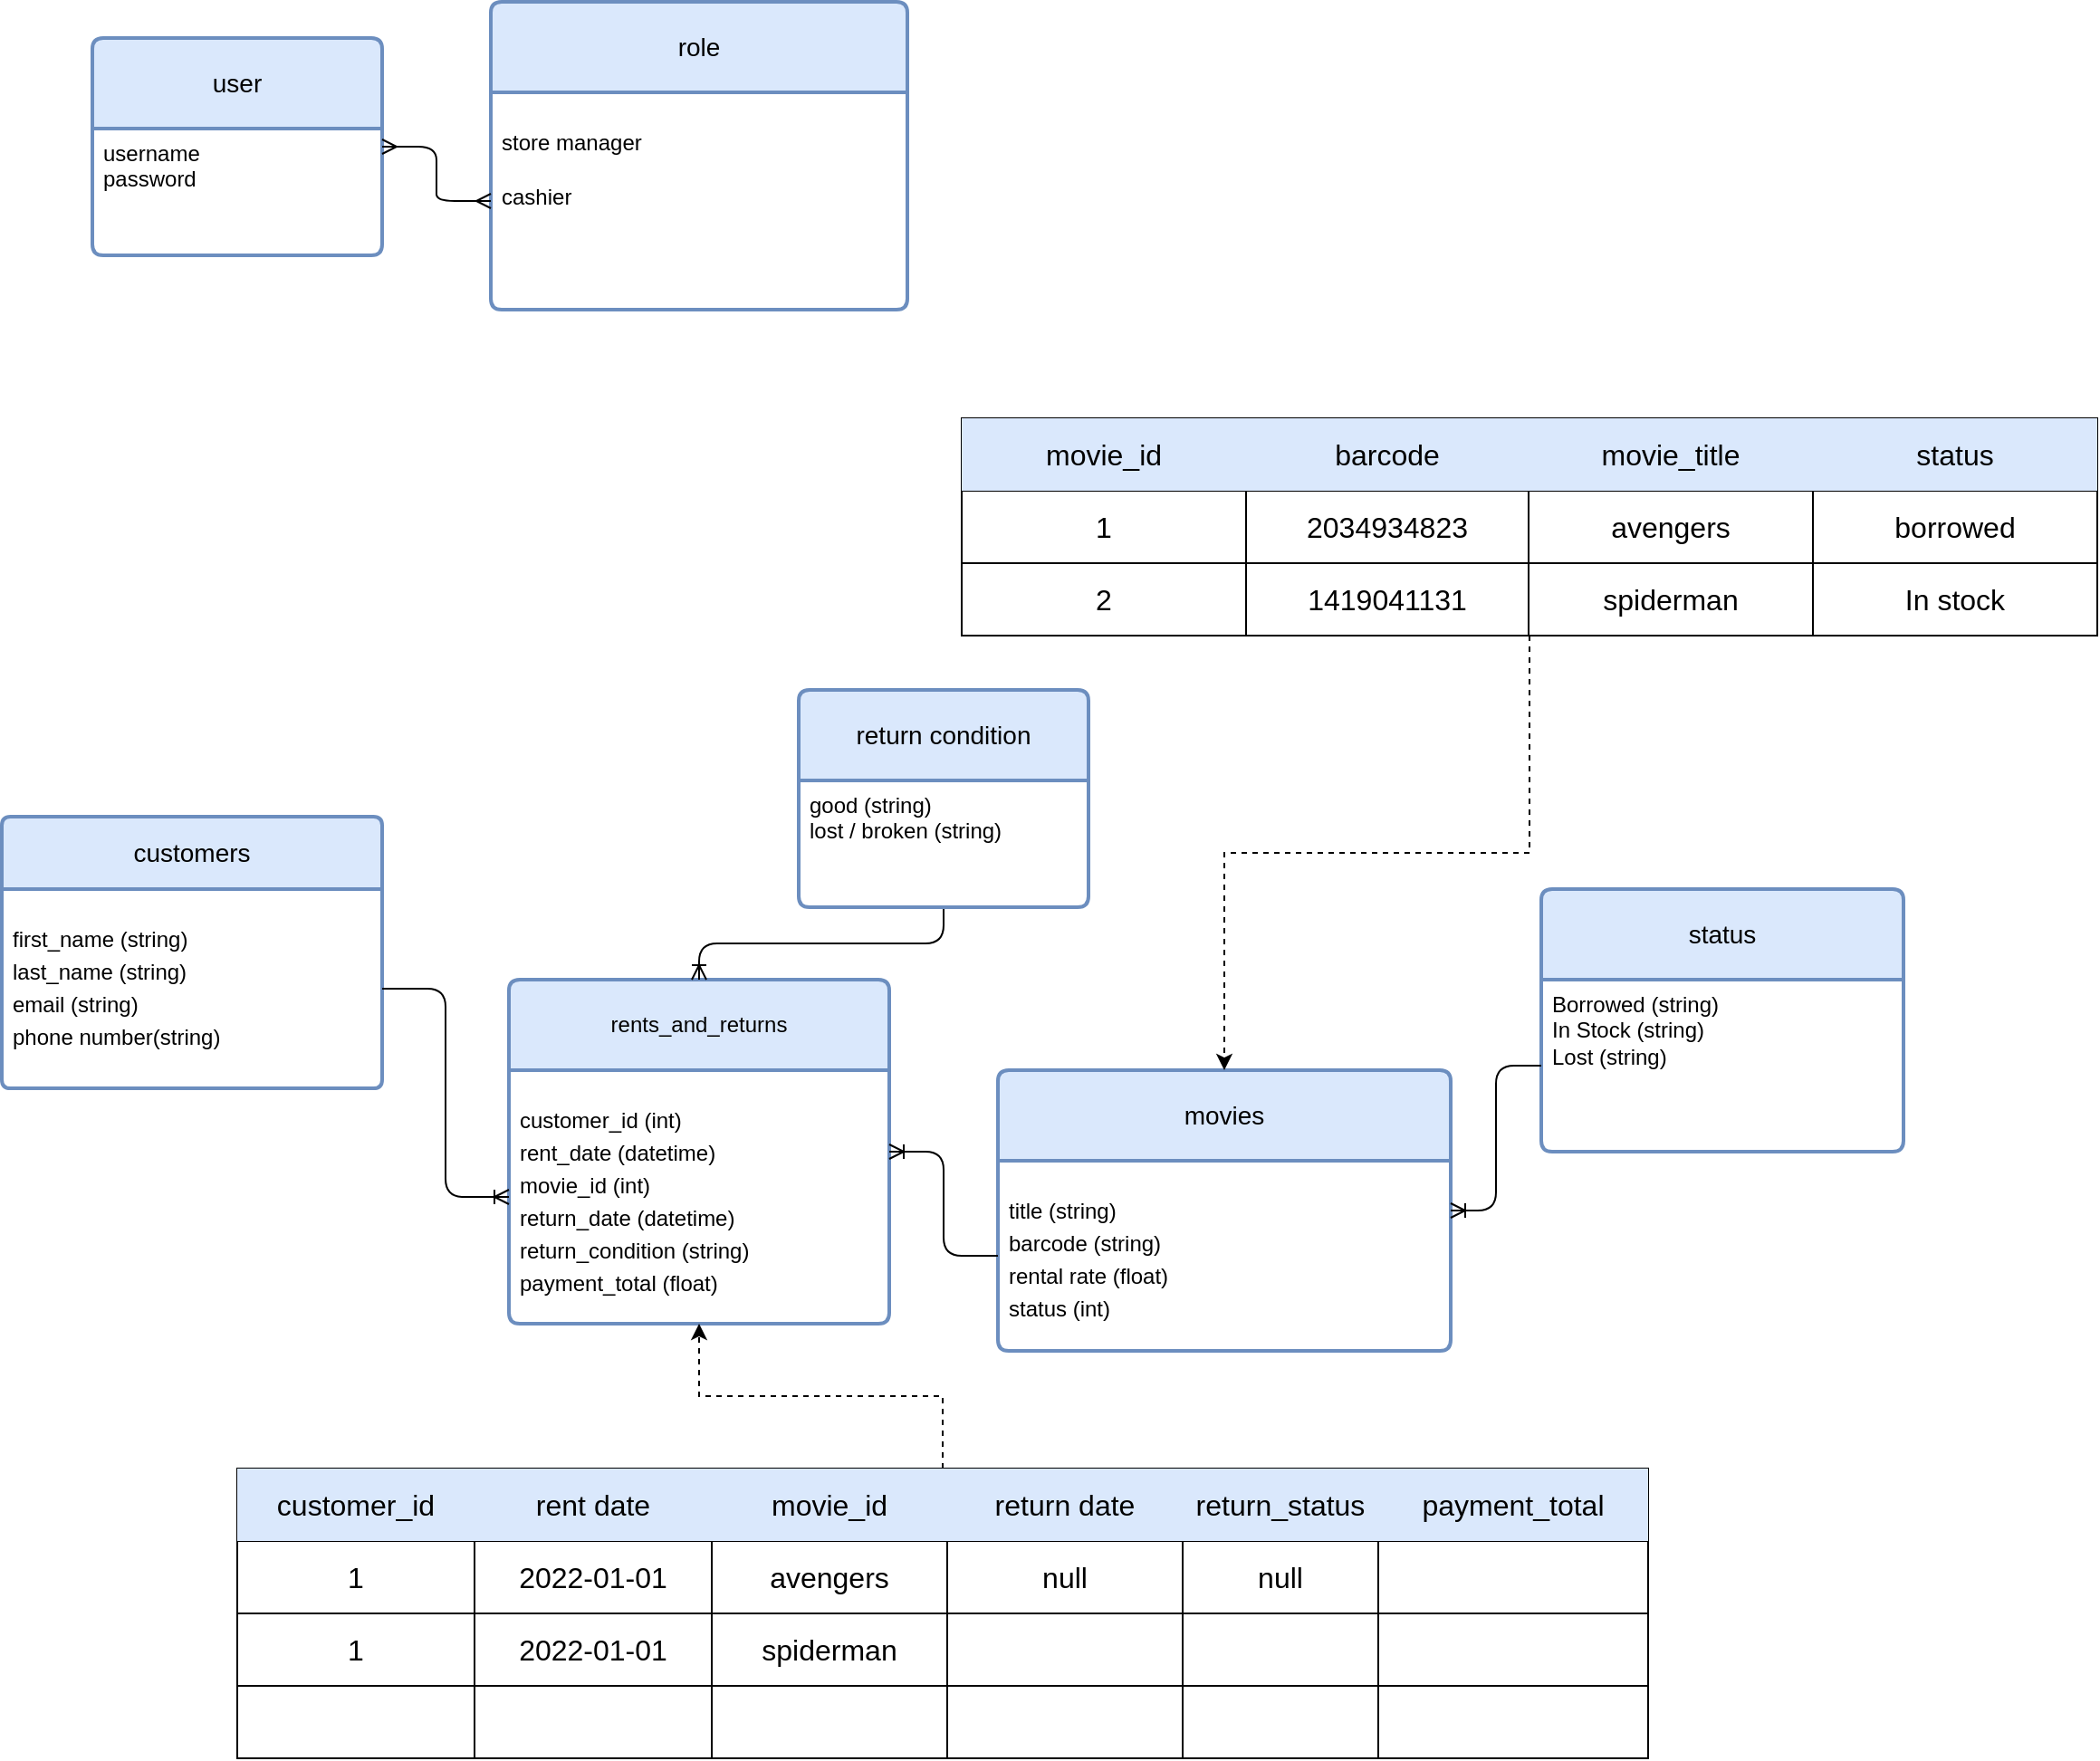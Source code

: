 <mxfile version="21.6.2" type="device">
  <diagram name="Page-1" id="3i1SDCI4W09_QjUlZ8de">
    <mxGraphModel dx="880" dy="1673" grid="1" gridSize="10" guides="1" tooltips="1" connect="1" arrows="1" fold="1" page="1" pageScale="1" pageWidth="850" pageHeight="1100" math="0" shadow="0">
      <root>
        <mxCell id="0" />
        <mxCell id="1" parent="0" />
        <mxCell id="THKjsJCMU6tkK0E9uJG1-2" value="customers" style="swimlane;childLayout=stackLayout;horizontal=1;startSize=40;horizontalStack=0;rounded=1;fontSize=14;fontStyle=0;strokeWidth=2;resizeParent=0;resizeLast=1;shadow=0;dashed=0;align=center;arcSize=4;whiteSpace=wrap;html=1;labelBackgroundColor=none;fillColor=#dae8fc;strokeColor=#6c8ebf;" parent="1" vertex="1">
          <mxGeometry x="70" y="20" width="210" height="150" as="geometry" />
        </mxCell>
        <mxCell id="THKjsJCMU6tkK0E9uJG1-3" value="&lt;p style=&quot;line-height: 150%;&quot;&gt;first_name (string)&lt;br&gt;last_name (string)&lt;br&gt;email (string)&lt;br&gt;phone number(string)&lt;/p&gt;" style="align=left;strokeColor=none;fillColor=none;spacingLeft=4;fontSize=12;verticalAlign=top;resizable=0;rotatable=0;part=1;html=1;labelBackgroundColor=none;" parent="THKjsJCMU6tkK0E9uJG1-2" vertex="1">
          <mxGeometry y="40" width="210" height="110" as="geometry" />
        </mxCell>
        <mxCell id="THKjsJCMU6tkK0E9uJG1-4" value="movies" style="swimlane;childLayout=stackLayout;horizontal=1;startSize=50;horizontalStack=0;rounded=1;fontSize=14;fontStyle=0;strokeWidth=2;resizeParent=0;resizeLast=1;shadow=0;dashed=0;align=center;arcSize=4;whiteSpace=wrap;html=1;fillStyle=auto;labelBackgroundColor=none;fillColor=#dae8fc;strokeColor=#6c8ebf;" parent="1" vertex="1">
          <mxGeometry x="620" y="160" width="250" height="155" as="geometry">
            <mxRectangle x="480" y="260" width="80" height="50" as="alternateBounds" />
          </mxGeometry>
        </mxCell>
        <mxCell id="THKjsJCMU6tkK0E9uJG1-5" value="&lt;p style=&quot;line-height: 150%;&quot;&gt;title (string)&lt;br&gt;barcode (string)&lt;br&gt;rental rate (float)&lt;br&gt;status (int)&lt;/p&gt;" style="align=left;strokeColor=none;fillColor=none;spacingLeft=4;fontSize=12;verticalAlign=top;resizable=0;rotatable=0;part=1;html=1;labelBackgroundColor=none;" parent="THKjsJCMU6tkK0E9uJG1-4" vertex="1">
          <mxGeometry y="50" width="250" height="105" as="geometry" />
        </mxCell>
        <mxCell id="THKjsJCMU6tkK0E9uJG1-15" value="rents_and_returns" style="swimlane;childLayout=stackLayout;horizontal=1;startSize=50;horizontalStack=0;rounded=1;fontSize=12;fontStyle=0;strokeWidth=2;resizeParent=0;resizeLast=1;shadow=0;dashed=0;align=center;arcSize=4;whiteSpace=wrap;html=1;labelBackgroundColor=none;fillColor=#dae8fc;strokeColor=#6c8ebf;perimeterSpacing=0;spacingTop=0;spacing=2;gradientColor=none;glass=0;swimlaneLine=1;verticalAlign=middle;" parent="1" vertex="1">
          <mxGeometry x="350" y="110" width="210" height="190" as="geometry" />
        </mxCell>
        <mxCell id="THKjsJCMU6tkK0E9uJG1-16" value="&lt;p style=&quot;line-height: 150%;&quot;&gt;customer_id (int)&lt;br style=&quot;&quot;&gt;rent_date (datetime)&lt;br style=&quot;&quot;&gt;movie_id (int)&lt;br style=&quot;&quot;&gt;return_date (datetime)&lt;br style=&quot;&quot;&gt;return_condition (string)&lt;br style=&quot;&quot;&gt;payment_total (float)&lt;/p&gt;" style="align=left;strokeColor=none;fillColor=none;spacingLeft=4;fontSize=12;verticalAlign=top;resizable=0;rotatable=0;part=1;html=1;labelBackgroundColor=none;spacingTop=0;spacing=2;horizontal=1;" parent="THKjsJCMU6tkK0E9uJG1-15" vertex="1">
          <mxGeometry y="50" width="210" height="140" as="geometry" />
        </mxCell>
        <mxCell id="THKjsJCMU6tkK0E9uJG1-17" value="status" style="swimlane;childLayout=stackLayout;horizontal=1;startSize=50;horizontalStack=0;rounded=1;fontSize=14;fontStyle=0;strokeWidth=2;resizeParent=0;resizeLast=1;shadow=0;dashed=0;align=center;arcSize=4;whiteSpace=wrap;html=1;fillStyle=auto;labelBackgroundColor=none;fillColor=#dae8fc;strokeColor=#6c8ebf;" parent="1" vertex="1">
          <mxGeometry x="920" y="60" width="200" height="145" as="geometry">
            <mxRectangle x="480" y="260" width="80" height="50" as="alternateBounds" />
          </mxGeometry>
        </mxCell>
        <mxCell id="THKjsJCMU6tkK0E9uJG1-18" value="Borrowed (string)&lt;br&gt;In Stock (string)&lt;br&gt;Lost (string)" style="align=left;strokeColor=none;fillColor=none;spacingLeft=4;fontSize=12;verticalAlign=top;resizable=0;rotatable=0;part=1;html=1;labelBackgroundColor=none;" parent="THKjsJCMU6tkK0E9uJG1-17" vertex="1">
          <mxGeometry y="50" width="200" height="95" as="geometry" />
        </mxCell>
        <mxCell id="THKjsJCMU6tkK0E9uJG1-25" style="edgeStyle=orthogonalEdgeStyle;rounded=1;orthogonalLoop=1;jettySize=auto;html=1;labelBackgroundColor=none;fontColor=default;endArrow=ERoneToMany;endFill=0;" parent="1" source="THKjsJCMU6tkK0E9uJG1-5" target="THKjsJCMU6tkK0E9uJG1-15" edge="1">
          <mxGeometry relative="1" as="geometry" />
        </mxCell>
        <mxCell id="LGYJ-HhGBhw_hawofTRm-50" style="edgeStyle=orthogonalEdgeStyle;rounded=0;orthogonalLoop=1;jettySize=auto;html=1;dashed=1;" edge="1" parent="1" source="THKjsJCMU6tkK0E9uJG1-42" target="THKjsJCMU6tkK0E9uJG1-16">
          <mxGeometry relative="1" as="geometry" />
        </mxCell>
        <mxCell id="THKjsJCMU6tkK0E9uJG1-42" value="" style="shape=table;startSize=0;container=1;collapsible=0;childLayout=tableLayout;fontSize=16;rounded=0;labelBackgroundColor=none;swimlaneLine=1;strokeWidth=1;perimeterSpacing=0;" parent="1" vertex="1">
          <mxGeometry x="200" y="380" width="779" height="160" as="geometry" />
        </mxCell>
        <mxCell id="THKjsJCMU6tkK0E9uJG1-43" value="" style="shape=tableRow;horizontal=0;startSize=0;swimlaneHead=0;swimlaneBody=0;top=0;left=0;bottom=0;right=0;collapsible=0;dropTarget=0;fillColor=#dae8fc;points=[[0,0.5],[1,0.5]];portConstraint=eastwest;fontSize=16;labelBackgroundColor=none;strokeColor=#6c8ebf;" parent="THKjsJCMU6tkK0E9uJG1-42" vertex="1">
          <mxGeometry width="779" height="40" as="geometry" />
        </mxCell>
        <mxCell id="THKjsJCMU6tkK0E9uJG1-90" value="customer_id" style="shape=partialRectangle;html=1;whiteSpace=wrap;connectable=0;overflow=hidden;fillColor=none;top=0;left=0;bottom=0;right=0;pointerEvents=1;fontSize=16;labelBackgroundColor=none;" parent="THKjsJCMU6tkK0E9uJG1-43" vertex="1">
          <mxGeometry width="131" height="40" as="geometry">
            <mxRectangle width="131" height="40" as="alternateBounds" />
          </mxGeometry>
        </mxCell>
        <mxCell id="THKjsJCMU6tkK0E9uJG1-44" value="rent date" style="shape=partialRectangle;html=1;whiteSpace=wrap;connectable=0;overflow=hidden;fillColor=none;top=0;left=0;bottom=0;right=0;pointerEvents=1;fontSize=16;labelBackgroundColor=none;" parent="THKjsJCMU6tkK0E9uJG1-43" vertex="1">
          <mxGeometry x="131" width="131" height="40" as="geometry">
            <mxRectangle width="131" height="40" as="alternateBounds" />
          </mxGeometry>
        </mxCell>
        <mxCell id="THKjsJCMU6tkK0E9uJG1-45" value="movie_id" style="shape=partialRectangle;html=1;whiteSpace=wrap;connectable=0;overflow=hidden;fillColor=none;top=0;left=0;bottom=0;right=0;pointerEvents=1;fontSize=16;labelBackgroundColor=none;" parent="THKjsJCMU6tkK0E9uJG1-43" vertex="1">
          <mxGeometry x="262" width="130" height="40" as="geometry">
            <mxRectangle width="130" height="40" as="alternateBounds" />
          </mxGeometry>
        </mxCell>
        <mxCell id="THKjsJCMU6tkK0E9uJG1-55" value="return date" style="shape=partialRectangle;html=1;whiteSpace=wrap;connectable=0;overflow=hidden;fillColor=none;top=0;left=0;bottom=0;right=0;pointerEvents=1;fontSize=16;labelBackgroundColor=none;" parent="THKjsJCMU6tkK0E9uJG1-43" vertex="1">
          <mxGeometry x="392" width="130" height="40" as="geometry">
            <mxRectangle width="130" height="40" as="alternateBounds" />
          </mxGeometry>
        </mxCell>
        <mxCell id="THKjsJCMU6tkK0E9uJG1-56" value="return_status" style="shape=partialRectangle;html=1;whiteSpace=wrap;connectable=0;overflow=hidden;fillColor=none;top=0;left=0;bottom=0;right=0;pointerEvents=1;fontSize=16;labelBackgroundColor=none;" parent="THKjsJCMU6tkK0E9uJG1-43" vertex="1">
          <mxGeometry x="522" width="108" height="40" as="geometry">
            <mxRectangle width="108" height="40" as="alternateBounds" />
          </mxGeometry>
        </mxCell>
        <mxCell id="THKjsJCMU6tkK0E9uJG1-96" value="payment_total" style="shape=partialRectangle;html=1;whiteSpace=wrap;connectable=0;overflow=hidden;fillColor=none;top=0;left=0;bottom=0;right=0;pointerEvents=1;fontSize=16;labelBackgroundColor=none;" parent="THKjsJCMU6tkK0E9uJG1-43" vertex="1">
          <mxGeometry x="630" width="149" height="40" as="geometry">
            <mxRectangle width="149" height="40" as="alternateBounds" />
          </mxGeometry>
        </mxCell>
        <mxCell id="THKjsJCMU6tkK0E9uJG1-60" style="shape=tableRow;horizontal=0;startSize=0;swimlaneHead=0;swimlaneBody=0;top=0;left=0;bottom=0;right=0;collapsible=0;dropTarget=0;fillColor=none;points=[[0,0.5],[1,0.5]];portConstraint=eastwest;fontSize=16;labelBackgroundColor=none;" parent="THKjsJCMU6tkK0E9uJG1-42" vertex="1">
          <mxGeometry y="40" width="779" height="40" as="geometry" />
        </mxCell>
        <mxCell id="THKjsJCMU6tkK0E9uJG1-91" value="1" style="shape=partialRectangle;html=1;whiteSpace=wrap;connectable=0;overflow=hidden;fillColor=none;top=0;left=0;bottom=0;right=0;pointerEvents=1;fontSize=16;labelBackgroundColor=none;" parent="THKjsJCMU6tkK0E9uJG1-60" vertex="1">
          <mxGeometry width="131" height="40" as="geometry">
            <mxRectangle width="131" height="40" as="alternateBounds" />
          </mxGeometry>
        </mxCell>
        <mxCell id="THKjsJCMU6tkK0E9uJG1-61" value="2022-01-01" style="shape=partialRectangle;html=1;whiteSpace=wrap;connectable=0;overflow=hidden;fillColor=none;top=0;left=0;bottom=0;right=0;pointerEvents=1;fontSize=16;labelBackgroundColor=none;" parent="THKjsJCMU6tkK0E9uJG1-60" vertex="1">
          <mxGeometry x="131" width="131" height="40" as="geometry">
            <mxRectangle width="131" height="40" as="alternateBounds" />
          </mxGeometry>
        </mxCell>
        <mxCell id="THKjsJCMU6tkK0E9uJG1-62" value="avengers" style="shape=partialRectangle;html=1;whiteSpace=wrap;connectable=0;overflow=hidden;fillColor=none;top=0;left=0;bottom=0;right=0;pointerEvents=1;fontSize=16;labelBackgroundColor=none;" parent="THKjsJCMU6tkK0E9uJG1-60" vertex="1">
          <mxGeometry x="262" width="130" height="40" as="geometry">
            <mxRectangle width="130" height="40" as="alternateBounds" />
          </mxGeometry>
        </mxCell>
        <mxCell id="THKjsJCMU6tkK0E9uJG1-63" value="null" style="shape=partialRectangle;html=1;whiteSpace=wrap;connectable=0;overflow=hidden;fillColor=none;top=0;left=0;bottom=0;right=0;pointerEvents=1;fontSize=16;labelBackgroundColor=none;" parent="THKjsJCMU6tkK0E9uJG1-60" vertex="1">
          <mxGeometry x="392" width="130" height="40" as="geometry">
            <mxRectangle width="130" height="40" as="alternateBounds" />
          </mxGeometry>
        </mxCell>
        <mxCell id="THKjsJCMU6tkK0E9uJG1-64" value="null" style="shape=partialRectangle;html=1;whiteSpace=wrap;connectable=0;overflow=hidden;fillColor=none;top=0;left=0;bottom=0;right=0;pointerEvents=1;fontSize=16;labelBackgroundColor=none;" parent="THKjsJCMU6tkK0E9uJG1-60" vertex="1">
          <mxGeometry x="522" width="108" height="40" as="geometry">
            <mxRectangle width="108" height="40" as="alternateBounds" />
          </mxGeometry>
        </mxCell>
        <mxCell id="THKjsJCMU6tkK0E9uJG1-97" style="shape=partialRectangle;html=1;whiteSpace=wrap;connectable=0;overflow=hidden;fillColor=none;top=0;left=0;bottom=0;right=0;pointerEvents=1;fontSize=16;labelBackgroundColor=none;" parent="THKjsJCMU6tkK0E9uJG1-60" vertex="1">
          <mxGeometry x="630" width="149" height="40" as="geometry">
            <mxRectangle width="149" height="40" as="alternateBounds" />
          </mxGeometry>
        </mxCell>
        <mxCell id="THKjsJCMU6tkK0E9uJG1-72" style="shape=tableRow;horizontal=0;startSize=0;swimlaneHead=0;swimlaneBody=0;top=0;left=0;bottom=0;right=0;collapsible=0;dropTarget=0;fillColor=none;points=[[0,0.5],[1,0.5]];portConstraint=eastwest;fontSize=16;labelBackgroundColor=none;" parent="THKjsJCMU6tkK0E9uJG1-42" vertex="1">
          <mxGeometry y="80" width="779" height="40" as="geometry" />
        </mxCell>
        <mxCell id="THKjsJCMU6tkK0E9uJG1-92" value="1" style="shape=partialRectangle;html=1;whiteSpace=wrap;connectable=0;overflow=hidden;fillColor=none;top=0;left=0;bottom=0;right=0;pointerEvents=1;fontSize=16;labelBackgroundColor=none;" parent="THKjsJCMU6tkK0E9uJG1-72" vertex="1">
          <mxGeometry width="131" height="40" as="geometry">
            <mxRectangle width="131" height="40" as="alternateBounds" />
          </mxGeometry>
        </mxCell>
        <mxCell id="THKjsJCMU6tkK0E9uJG1-73" value="2022-01-01" style="shape=partialRectangle;html=1;whiteSpace=wrap;connectable=0;overflow=hidden;fillColor=none;top=0;left=0;bottom=0;right=0;pointerEvents=1;fontSize=16;labelBackgroundColor=none;" parent="THKjsJCMU6tkK0E9uJG1-72" vertex="1">
          <mxGeometry x="131" width="131" height="40" as="geometry">
            <mxRectangle width="131" height="40" as="alternateBounds" />
          </mxGeometry>
        </mxCell>
        <mxCell id="THKjsJCMU6tkK0E9uJG1-74" value="spiderman" style="shape=partialRectangle;html=1;whiteSpace=wrap;connectable=0;overflow=hidden;fillColor=none;top=0;left=0;bottom=0;right=0;pointerEvents=1;fontSize=16;labelBackgroundColor=none;" parent="THKjsJCMU6tkK0E9uJG1-72" vertex="1">
          <mxGeometry x="262" width="130" height="40" as="geometry">
            <mxRectangle width="130" height="40" as="alternateBounds" />
          </mxGeometry>
        </mxCell>
        <mxCell id="THKjsJCMU6tkK0E9uJG1-75" style="shape=partialRectangle;html=1;whiteSpace=wrap;connectable=0;overflow=hidden;fillColor=none;top=0;left=0;bottom=0;right=0;pointerEvents=1;fontSize=16;labelBackgroundColor=none;" parent="THKjsJCMU6tkK0E9uJG1-72" vertex="1">
          <mxGeometry x="392" width="130" height="40" as="geometry">
            <mxRectangle width="130" height="40" as="alternateBounds" />
          </mxGeometry>
        </mxCell>
        <mxCell id="THKjsJCMU6tkK0E9uJG1-76" style="shape=partialRectangle;html=1;whiteSpace=wrap;connectable=0;overflow=hidden;fillColor=none;top=0;left=0;bottom=0;right=0;pointerEvents=1;fontSize=16;labelBackgroundColor=none;" parent="THKjsJCMU6tkK0E9uJG1-72" vertex="1">
          <mxGeometry x="522" width="108" height="40" as="geometry">
            <mxRectangle width="108" height="40" as="alternateBounds" />
          </mxGeometry>
        </mxCell>
        <mxCell id="THKjsJCMU6tkK0E9uJG1-98" style="shape=partialRectangle;html=1;whiteSpace=wrap;connectable=0;overflow=hidden;fillColor=none;top=0;left=0;bottom=0;right=0;pointerEvents=1;fontSize=16;labelBackgroundColor=none;" parent="THKjsJCMU6tkK0E9uJG1-72" vertex="1">
          <mxGeometry x="630" width="149" height="40" as="geometry">
            <mxRectangle width="149" height="40" as="alternateBounds" />
          </mxGeometry>
        </mxCell>
        <mxCell id="THKjsJCMU6tkK0E9uJG1-84" style="shape=tableRow;horizontal=0;startSize=0;swimlaneHead=0;swimlaneBody=0;top=0;left=0;bottom=0;right=0;collapsible=0;dropTarget=0;fillColor=none;points=[[0,0.5],[1,0.5]];portConstraint=eastwest;fontSize=16;labelBackgroundColor=none;" parent="THKjsJCMU6tkK0E9uJG1-42" vertex="1">
          <mxGeometry y="120" width="779" height="40" as="geometry" />
        </mxCell>
        <mxCell id="THKjsJCMU6tkK0E9uJG1-93" style="shape=partialRectangle;html=1;whiteSpace=wrap;connectable=0;overflow=hidden;fillColor=none;top=0;left=0;bottom=0;right=0;pointerEvents=1;fontSize=16;labelBackgroundColor=none;" parent="THKjsJCMU6tkK0E9uJG1-84" vertex="1">
          <mxGeometry width="131" height="40" as="geometry">
            <mxRectangle width="131" height="40" as="alternateBounds" />
          </mxGeometry>
        </mxCell>
        <mxCell id="THKjsJCMU6tkK0E9uJG1-85" style="shape=partialRectangle;html=1;whiteSpace=wrap;connectable=0;overflow=hidden;fillColor=none;top=0;left=0;bottom=0;right=0;pointerEvents=1;fontSize=16;labelBackgroundColor=none;" parent="THKjsJCMU6tkK0E9uJG1-84" vertex="1">
          <mxGeometry x="131" width="131" height="40" as="geometry">
            <mxRectangle width="131" height="40" as="alternateBounds" />
          </mxGeometry>
        </mxCell>
        <mxCell id="THKjsJCMU6tkK0E9uJG1-86" style="shape=partialRectangle;html=1;whiteSpace=wrap;connectable=0;overflow=hidden;fillColor=none;top=0;left=0;bottom=0;right=0;pointerEvents=1;fontSize=16;labelBackgroundColor=none;" parent="THKjsJCMU6tkK0E9uJG1-84" vertex="1">
          <mxGeometry x="262" width="130" height="40" as="geometry">
            <mxRectangle width="130" height="40" as="alternateBounds" />
          </mxGeometry>
        </mxCell>
        <mxCell id="THKjsJCMU6tkK0E9uJG1-87" style="shape=partialRectangle;html=1;whiteSpace=wrap;connectable=0;overflow=hidden;fillColor=none;top=0;left=0;bottom=0;right=0;pointerEvents=1;fontSize=16;labelBackgroundColor=none;" parent="THKjsJCMU6tkK0E9uJG1-84" vertex="1">
          <mxGeometry x="392" width="130" height="40" as="geometry">
            <mxRectangle width="130" height="40" as="alternateBounds" />
          </mxGeometry>
        </mxCell>
        <mxCell id="THKjsJCMU6tkK0E9uJG1-88" style="shape=partialRectangle;html=1;whiteSpace=wrap;connectable=0;overflow=hidden;fillColor=none;top=0;left=0;bottom=0;right=0;pointerEvents=1;fontSize=16;labelBackgroundColor=none;" parent="THKjsJCMU6tkK0E9uJG1-84" vertex="1">
          <mxGeometry x="522" width="108" height="40" as="geometry">
            <mxRectangle width="108" height="40" as="alternateBounds" />
          </mxGeometry>
        </mxCell>
        <mxCell id="THKjsJCMU6tkK0E9uJG1-99" style="shape=partialRectangle;html=1;whiteSpace=wrap;connectable=0;overflow=hidden;fillColor=none;top=0;left=0;bottom=0;right=0;pointerEvents=1;fontSize=16;labelBackgroundColor=none;" parent="THKjsJCMU6tkK0E9uJG1-84" vertex="1">
          <mxGeometry x="630" width="149" height="40" as="geometry">
            <mxRectangle width="149" height="40" as="alternateBounds" />
          </mxGeometry>
        </mxCell>
        <mxCell id="THKjsJCMU6tkK0E9uJG1-95" style="edgeStyle=orthogonalEdgeStyle;rounded=1;orthogonalLoop=1;jettySize=auto;html=1;labelBackgroundColor=none;fontColor=default;fillColor=#dae8fc;strokeColor=#000000;endArrow=ERoneToMany;endFill=0;" parent="1" source="THKjsJCMU6tkK0E9uJG1-18" target="THKjsJCMU6tkK0E9uJG1-4" edge="1">
          <mxGeometry relative="1" as="geometry" />
        </mxCell>
        <mxCell id="THKjsJCMU6tkK0E9uJG1-108" style="edgeStyle=orthogonalEdgeStyle;rounded=1;orthogonalLoop=1;jettySize=auto;html=1;endArrow=ERoneToMany;endFill=0;" parent="1" source="THKjsJCMU6tkK0E9uJG1-3" target="THKjsJCMU6tkK0E9uJG1-16" edge="1">
          <mxGeometry relative="1" as="geometry" />
        </mxCell>
        <mxCell id="LGYJ-HhGBhw_hawofTRm-4" style="edgeStyle=orthogonalEdgeStyle;rounded=1;orthogonalLoop=1;jettySize=auto;html=1;endArrow=ERoneToMany;endFill=0;" edge="1" parent="1" source="LGYJ-HhGBhw_hawofTRm-1" target="THKjsJCMU6tkK0E9uJG1-15">
          <mxGeometry relative="1" as="geometry">
            <mxPoint x="520" y="90" as="targetPoint" />
          </mxGeometry>
        </mxCell>
        <mxCell id="LGYJ-HhGBhw_hawofTRm-1" value="return condition" style="swimlane;childLayout=stackLayout;horizontal=1;startSize=50;horizontalStack=0;rounded=1;fontSize=14;fontStyle=0;strokeWidth=2;resizeParent=0;resizeLast=1;shadow=0;dashed=0;align=center;arcSize=4;whiteSpace=wrap;html=1;fillColor=#dae8fc;strokeColor=#6c8ebf;" vertex="1" parent="1">
          <mxGeometry x="510" y="-50" width="160" height="120" as="geometry" />
        </mxCell>
        <mxCell id="LGYJ-HhGBhw_hawofTRm-2" value="good (string)&lt;br&gt;lost / broken (string)" style="align=left;strokeColor=none;fillColor=none;spacingLeft=4;fontSize=12;verticalAlign=top;resizable=0;rotatable=0;part=1;html=1;" vertex="1" parent="LGYJ-HhGBhw_hawofTRm-1">
          <mxGeometry y="50" width="160" height="70" as="geometry" />
        </mxCell>
        <mxCell id="LGYJ-HhGBhw_hawofTRm-51" style="edgeStyle=orthogonalEdgeStyle;rounded=0;orthogonalLoop=1;jettySize=auto;html=1;entryX=0.5;entryY=0;entryDx=0;entryDy=0;dashed=1;" edge="1" parent="1" source="LGYJ-HhGBhw_hawofTRm-34" target="THKjsJCMU6tkK0E9uJG1-4">
          <mxGeometry relative="1" as="geometry" />
        </mxCell>
        <mxCell id="LGYJ-HhGBhw_hawofTRm-34" value="" style="shape=table;startSize=0;container=1;collapsible=0;childLayout=tableLayout;fontSize=16;" vertex="1" parent="1">
          <mxGeometry x="600" y="-200" width="627" height="120" as="geometry" />
        </mxCell>
        <mxCell id="LGYJ-HhGBhw_hawofTRm-35" value="" style="shape=tableRow;horizontal=0;startSize=0;swimlaneHead=0;swimlaneBody=0;strokeColor=#6c8ebf;top=0;left=0;bottom=0;right=0;collapsible=0;dropTarget=0;fillColor=#dae8fc;points=[[0,0.5],[1,0.5]];portConstraint=eastwest;fontSize=16;" vertex="1" parent="LGYJ-HhGBhw_hawofTRm-34">
          <mxGeometry width="627" height="40" as="geometry" />
        </mxCell>
        <mxCell id="LGYJ-HhGBhw_hawofTRm-36" value="movie_id" style="shape=partialRectangle;html=1;whiteSpace=wrap;connectable=0;strokeColor=inherit;overflow=hidden;fillColor=none;top=0;left=0;bottom=0;right=0;pointerEvents=1;fontSize=16;" vertex="1" parent="LGYJ-HhGBhw_hawofTRm-35">
          <mxGeometry width="157" height="40" as="geometry">
            <mxRectangle width="157" height="40" as="alternateBounds" />
          </mxGeometry>
        </mxCell>
        <mxCell id="LGYJ-HhGBhw_hawofTRm-37" value="barcode" style="shape=partialRectangle;html=1;whiteSpace=wrap;connectable=0;strokeColor=inherit;overflow=hidden;fillColor=none;top=0;left=0;bottom=0;right=0;pointerEvents=1;fontSize=16;" vertex="1" parent="LGYJ-HhGBhw_hawofTRm-35">
          <mxGeometry x="157" width="156" height="40" as="geometry">
            <mxRectangle width="156" height="40" as="alternateBounds" />
          </mxGeometry>
        </mxCell>
        <mxCell id="LGYJ-HhGBhw_hawofTRm-38" value="movie_title" style="shape=partialRectangle;html=1;whiteSpace=wrap;connectable=0;strokeColor=inherit;overflow=hidden;fillColor=none;top=0;left=0;bottom=0;right=0;pointerEvents=1;fontSize=16;" vertex="1" parent="LGYJ-HhGBhw_hawofTRm-35">
          <mxGeometry x="313" width="157" height="40" as="geometry">
            <mxRectangle width="157" height="40" as="alternateBounds" />
          </mxGeometry>
        </mxCell>
        <mxCell id="LGYJ-HhGBhw_hawofTRm-47" value="status" style="shape=partialRectangle;html=1;whiteSpace=wrap;connectable=0;strokeColor=inherit;overflow=hidden;fillColor=none;top=0;left=0;bottom=0;right=0;pointerEvents=1;fontSize=16;" vertex="1" parent="LGYJ-HhGBhw_hawofTRm-35">
          <mxGeometry x="470" width="157" height="40" as="geometry">
            <mxRectangle width="157" height="40" as="alternateBounds" />
          </mxGeometry>
        </mxCell>
        <mxCell id="LGYJ-HhGBhw_hawofTRm-39" value="" style="shape=tableRow;horizontal=0;startSize=0;swimlaneHead=0;swimlaneBody=0;strokeColor=inherit;top=0;left=0;bottom=0;right=0;collapsible=0;dropTarget=0;fillColor=none;points=[[0,0.5],[1,0.5]];portConstraint=eastwest;fontSize=16;" vertex="1" parent="LGYJ-HhGBhw_hawofTRm-34">
          <mxGeometry y="40" width="627" height="40" as="geometry" />
        </mxCell>
        <mxCell id="LGYJ-HhGBhw_hawofTRm-40" value="1" style="shape=partialRectangle;html=1;whiteSpace=wrap;connectable=0;strokeColor=inherit;overflow=hidden;fillColor=none;top=0;left=0;bottom=0;right=0;pointerEvents=1;fontSize=16;" vertex="1" parent="LGYJ-HhGBhw_hawofTRm-39">
          <mxGeometry width="157" height="40" as="geometry">
            <mxRectangle width="157" height="40" as="alternateBounds" />
          </mxGeometry>
        </mxCell>
        <mxCell id="LGYJ-HhGBhw_hawofTRm-41" value="2034934823" style="shape=partialRectangle;html=1;whiteSpace=wrap;connectable=0;strokeColor=inherit;overflow=hidden;fillColor=none;top=0;left=0;bottom=0;right=0;pointerEvents=1;fontSize=16;" vertex="1" parent="LGYJ-HhGBhw_hawofTRm-39">
          <mxGeometry x="157" width="156" height="40" as="geometry">
            <mxRectangle width="156" height="40" as="alternateBounds" />
          </mxGeometry>
        </mxCell>
        <mxCell id="LGYJ-HhGBhw_hawofTRm-42" value="avengers" style="shape=partialRectangle;html=1;whiteSpace=wrap;connectable=0;strokeColor=inherit;overflow=hidden;fillColor=none;top=0;left=0;bottom=0;right=0;pointerEvents=1;fontSize=16;" vertex="1" parent="LGYJ-HhGBhw_hawofTRm-39">
          <mxGeometry x="313" width="157" height="40" as="geometry">
            <mxRectangle width="157" height="40" as="alternateBounds" />
          </mxGeometry>
        </mxCell>
        <mxCell id="LGYJ-HhGBhw_hawofTRm-48" value="borrowed" style="shape=partialRectangle;html=1;whiteSpace=wrap;connectable=0;strokeColor=inherit;overflow=hidden;fillColor=none;top=0;left=0;bottom=0;right=0;pointerEvents=1;fontSize=16;" vertex="1" parent="LGYJ-HhGBhw_hawofTRm-39">
          <mxGeometry x="470" width="157" height="40" as="geometry">
            <mxRectangle width="157" height="40" as="alternateBounds" />
          </mxGeometry>
        </mxCell>
        <mxCell id="LGYJ-HhGBhw_hawofTRm-43" value="" style="shape=tableRow;horizontal=0;startSize=0;swimlaneHead=0;swimlaneBody=0;strokeColor=inherit;top=0;left=0;bottom=0;right=0;collapsible=0;dropTarget=0;fillColor=none;points=[[0,0.5],[1,0.5]];portConstraint=eastwest;fontSize=16;" vertex="1" parent="LGYJ-HhGBhw_hawofTRm-34">
          <mxGeometry y="80" width="627" height="40" as="geometry" />
        </mxCell>
        <mxCell id="LGYJ-HhGBhw_hawofTRm-44" value="2" style="shape=partialRectangle;html=1;whiteSpace=wrap;connectable=0;strokeColor=inherit;overflow=hidden;fillColor=none;top=0;left=0;bottom=0;right=0;pointerEvents=1;fontSize=16;" vertex="1" parent="LGYJ-HhGBhw_hawofTRm-43">
          <mxGeometry width="157" height="40" as="geometry">
            <mxRectangle width="157" height="40" as="alternateBounds" />
          </mxGeometry>
        </mxCell>
        <mxCell id="LGYJ-HhGBhw_hawofTRm-45" value="1419041131" style="shape=partialRectangle;html=1;whiteSpace=wrap;connectable=0;strokeColor=inherit;overflow=hidden;fillColor=none;top=0;left=0;bottom=0;right=0;pointerEvents=1;fontSize=16;" vertex="1" parent="LGYJ-HhGBhw_hawofTRm-43">
          <mxGeometry x="157" width="156" height="40" as="geometry">
            <mxRectangle width="156" height="40" as="alternateBounds" />
          </mxGeometry>
        </mxCell>
        <mxCell id="LGYJ-HhGBhw_hawofTRm-46" value="spiderman" style="shape=partialRectangle;html=1;whiteSpace=wrap;connectable=0;strokeColor=inherit;overflow=hidden;fillColor=none;top=0;left=0;bottom=0;right=0;pointerEvents=1;fontSize=16;" vertex="1" parent="LGYJ-HhGBhw_hawofTRm-43">
          <mxGeometry x="313" width="157" height="40" as="geometry">
            <mxRectangle width="157" height="40" as="alternateBounds" />
          </mxGeometry>
        </mxCell>
        <mxCell id="LGYJ-HhGBhw_hawofTRm-49" value="In stock" style="shape=partialRectangle;html=1;whiteSpace=wrap;connectable=0;strokeColor=inherit;overflow=hidden;fillColor=none;top=0;left=0;bottom=0;right=0;pointerEvents=1;fontSize=16;" vertex="1" parent="LGYJ-HhGBhw_hawofTRm-43">
          <mxGeometry x="470" width="157" height="40" as="geometry">
            <mxRectangle width="157" height="40" as="alternateBounds" />
          </mxGeometry>
        </mxCell>
        <mxCell id="LGYJ-HhGBhw_hawofTRm-55" value="role" style="swimlane;childLayout=stackLayout;horizontal=1;startSize=50;horizontalStack=0;rounded=1;fontSize=14;fontStyle=0;strokeWidth=2;resizeParent=0;resizeLast=1;shadow=0;dashed=0;align=center;arcSize=4;whiteSpace=wrap;html=1;fillColor=#dae8fc;strokeColor=#6c8ebf;" vertex="1" parent="1">
          <mxGeometry x="340" y="-430" width="230" height="170" as="geometry" />
        </mxCell>
        <mxCell id="LGYJ-HhGBhw_hawofTRm-56" value="&lt;p style=&quot;line-height: 150%;&quot;&gt;store manager&lt;/p&gt;&lt;p style=&quot;line-height: 150%;&quot;&gt;cashier&lt;/p&gt;" style="align=left;strokeColor=none;fillColor=none;spacingLeft=4;fontSize=12;verticalAlign=top;resizable=0;rotatable=0;part=1;html=1;" vertex="1" parent="LGYJ-HhGBhw_hawofTRm-55">
          <mxGeometry y="50" width="230" height="120" as="geometry" />
        </mxCell>
        <mxCell id="LGYJ-HhGBhw_hawofTRm-57" value="user" style="swimlane;childLayout=stackLayout;horizontal=1;startSize=50;horizontalStack=0;rounded=1;fontSize=14;fontStyle=0;strokeWidth=2;resizeParent=0;resizeLast=1;shadow=0;dashed=0;align=center;arcSize=4;whiteSpace=wrap;html=1;fillColor=#dae8fc;strokeColor=#6c8ebf;" vertex="1" parent="1">
          <mxGeometry x="120" y="-410" width="160" height="120" as="geometry" />
        </mxCell>
        <mxCell id="LGYJ-HhGBhw_hawofTRm-58" value="username&lt;br&gt;password" style="align=left;strokeColor=none;fillColor=none;spacingLeft=4;fontSize=12;verticalAlign=top;resizable=0;rotatable=0;part=1;html=1;" vertex="1" parent="LGYJ-HhGBhw_hawofTRm-57">
          <mxGeometry y="50" width="160" height="70" as="geometry" />
        </mxCell>
        <mxCell id="LGYJ-HhGBhw_hawofTRm-86" value="" style="edgeStyle=entityRelationEdgeStyle;fontSize=12;html=1;endArrow=ERmany;startArrow=ERmany;rounded=1;" edge="1" parent="1" source="LGYJ-HhGBhw_hawofTRm-57" target="LGYJ-HhGBhw_hawofTRm-56">
          <mxGeometry width="100" height="100" relative="1" as="geometry">
            <mxPoint x="320" y="-320" as="sourcePoint" />
            <mxPoint x="420" y="-420" as="targetPoint" />
          </mxGeometry>
        </mxCell>
      </root>
    </mxGraphModel>
  </diagram>
</mxfile>
